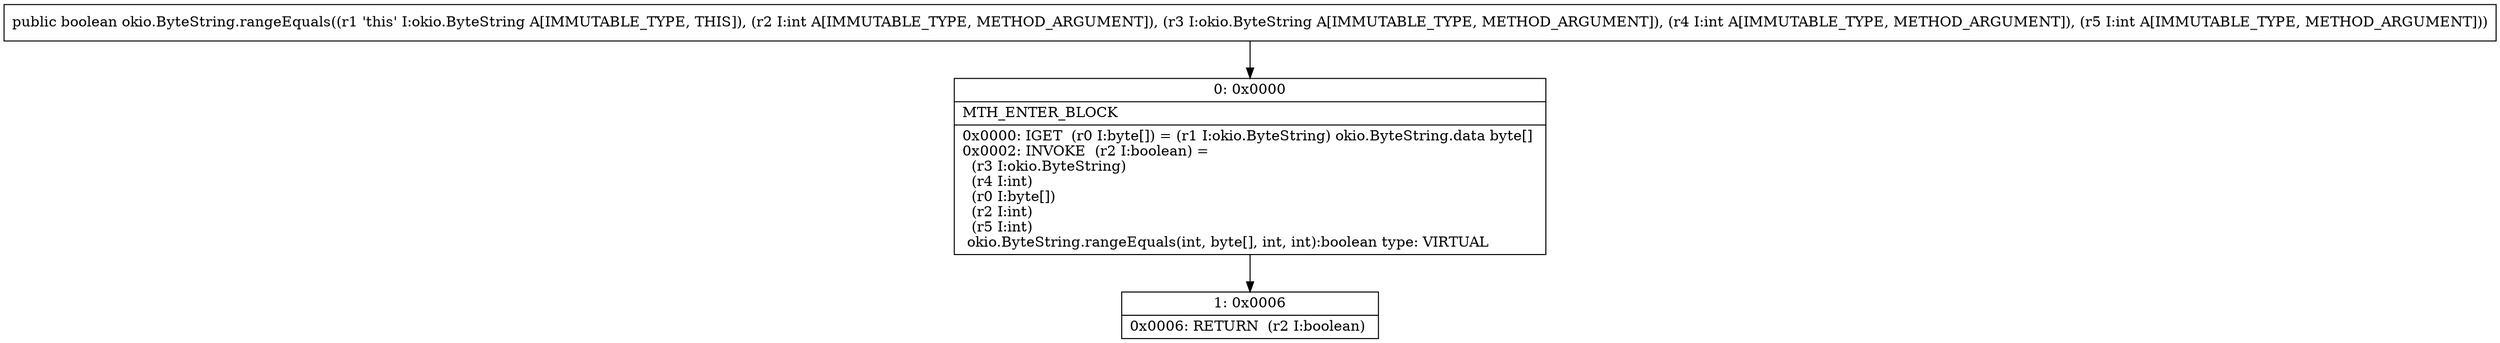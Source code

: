 digraph "CFG forokio.ByteString.rangeEquals(ILokio\/ByteString;II)Z" {
Node_0 [shape=record,label="{0\:\ 0x0000|MTH_ENTER_BLOCK\l|0x0000: IGET  (r0 I:byte[]) = (r1 I:okio.ByteString) okio.ByteString.data byte[] \l0x0002: INVOKE  (r2 I:boolean) = \l  (r3 I:okio.ByteString)\l  (r4 I:int)\l  (r0 I:byte[])\l  (r2 I:int)\l  (r5 I:int)\l okio.ByteString.rangeEquals(int, byte[], int, int):boolean type: VIRTUAL \l}"];
Node_1 [shape=record,label="{1\:\ 0x0006|0x0006: RETURN  (r2 I:boolean) \l}"];
MethodNode[shape=record,label="{public boolean okio.ByteString.rangeEquals((r1 'this' I:okio.ByteString A[IMMUTABLE_TYPE, THIS]), (r2 I:int A[IMMUTABLE_TYPE, METHOD_ARGUMENT]), (r3 I:okio.ByteString A[IMMUTABLE_TYPE, METHOD_ARGUMENT]), (r4 I:int A[IMMUTABLE_TYPE, METHOD_ARGUMENT]), (r5 I:int A[IMMUTABLE_TYPE, METHOD_ARGUMENT])) }"];
MethodNode -> Node_0;
Node_0 -> Node_1;
}

